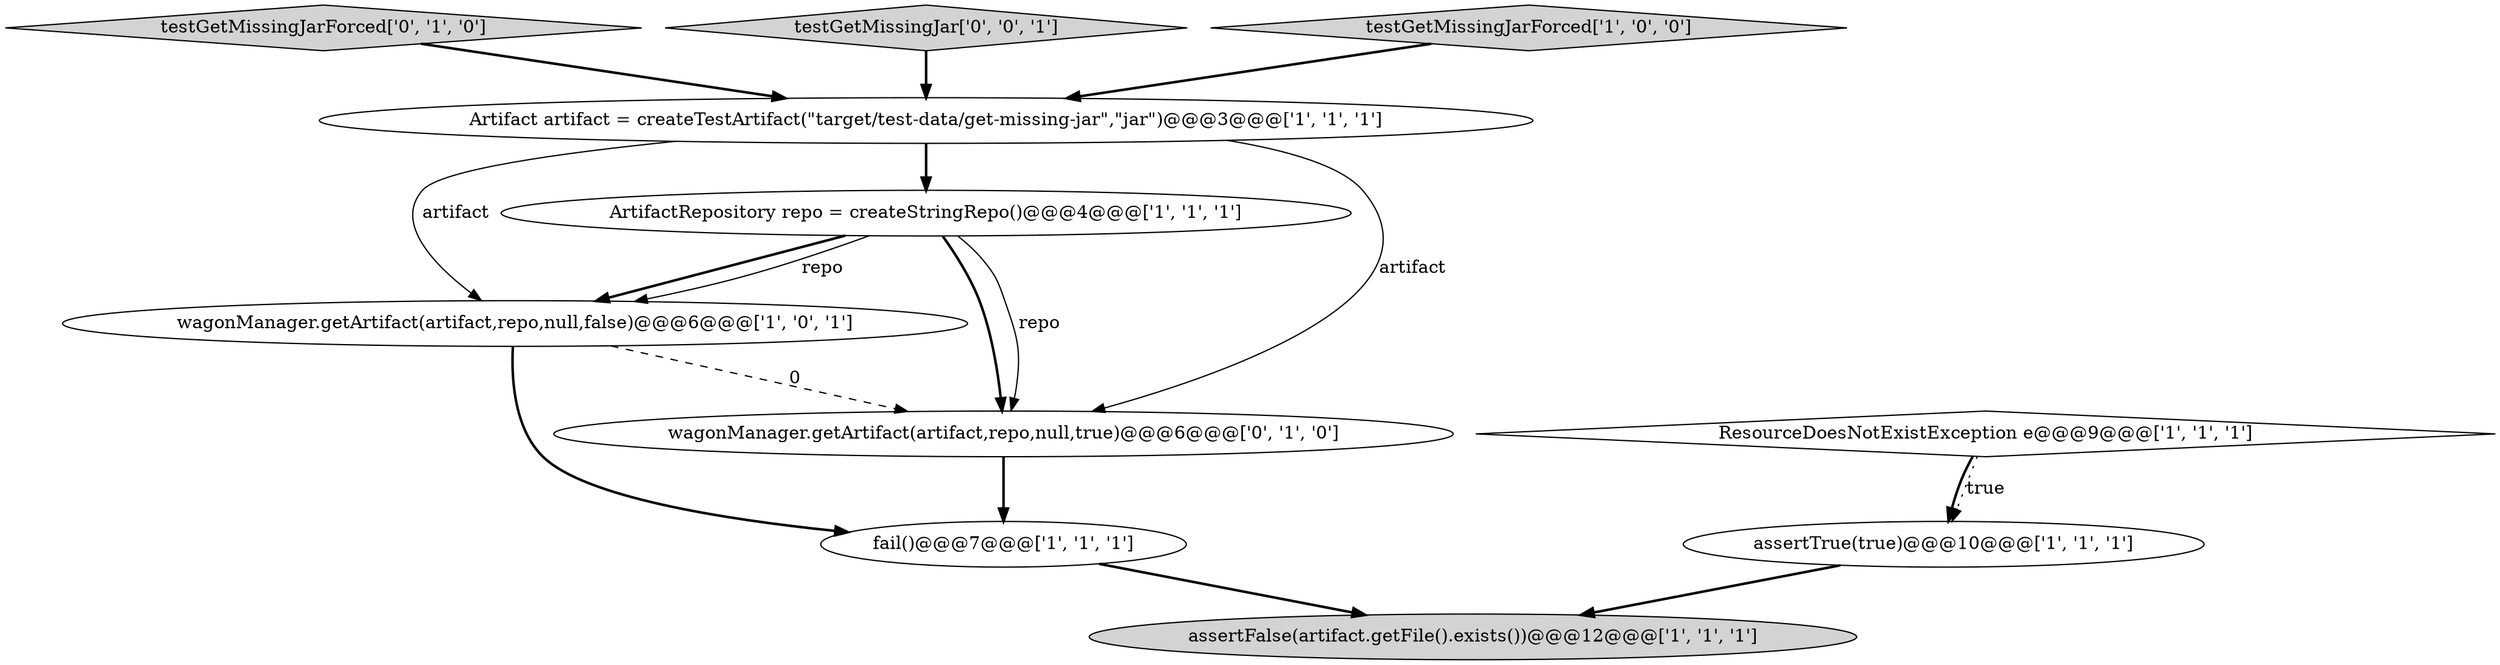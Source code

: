 digraph {
9 [style = filled, label = "testGetMissingJarForced['0', '1', '0']", fillcolor = lightgray, shape = diamond image = "AAA0AAABBB2BBB"];
5 [style = filled, label = "Artifact artifact = createTestArtifact(\"target/test-data/get-missing-jar\",\"jar\")@@@3@@@['1', '1', '1']", fillcolor = white, shape = ellipse image = "AAA0AAABBB1BBB"];
2 [style = filled, label = "ArtifactRepository repo = createStringRepo()@@@4@@@['1', '1', '1']", fillcolor = white, shape = ellipse image = "AAA0AAABBB1BBB"];
6 [style = filled, label = "wagonManager.getArtifact(artifact,repo,null,false)@@@6@@@['1', '0', '1']", fillcolor = white, shape = ellipse image = "AAA0AAABBB1BBB"];
3 [style = filled, label = "fail()@@@7@@@['1', '1', '1']", fillcolor = white, shape = ellipse image = "AAA0AAABBB1BBB"];
8 [style = filled, label = "wagonManager.getArtifact(artifact,repo,null,true)@@@6@@@['0', '1', '0']", fillcolor = white, shape = ellipse image = "AAA1AAABBB2BBB"];
10 [style = filled, label = "testGetMissingJar['0', '0', '1']", fillcolor = lightgray, shape = diamond image = "AAA0AAABBB3BBB"];
1 [style = filled, label = "assertFalse(artifact.getFile().exists())@@@12@@@['1', '1', '1']", fillcolor = lightgray, shape = ellipse image = "AAA0AAABBB1BBB"];
0 [style = filled, label = "ResourceDoesNotExistException e@@@9@@@['1', '1', '1']", fillcolor = white, shape = diamond image = "AAA0AAABBB1BBB"];
7 [style = filled, label = "assertTrue(true)@@@10@@@['1', '1', '1']", fillcolor = white, shape = ellipse image = "AAA0AAABBB1BBB"];
4 [style = filled, label = "testGetMissingJarForced['1', '0', '0']", fillcolor = lightgray, shape = diamond image = "AAA0AAABBB1BBB"];
5->2 [style = bold, label=""];
2->6 [style = bold, label=""];
4->5 [style = bold, label=""];
2->8 [style = bold, label=""];
2->8 [style = solid, label="repo"];
7->1 [style = bold, label=""];
5->8 [style = solid, label="artifact"];
9->5 [style = bold, label=""];
6->8 [style = dashed, label="0"];
6->3 [style = bold, label=""];
10->5 [style = bold, label=""];
5->6 [style = solid, label="artifact"];
8->3 [style = bold, label=""];
3->1 [style = bold, label=""];
0->7 [style = bold, label=""];
2->6 [style = solid, label="repo"];
0->7 [style = dotted, label="true"];
}
